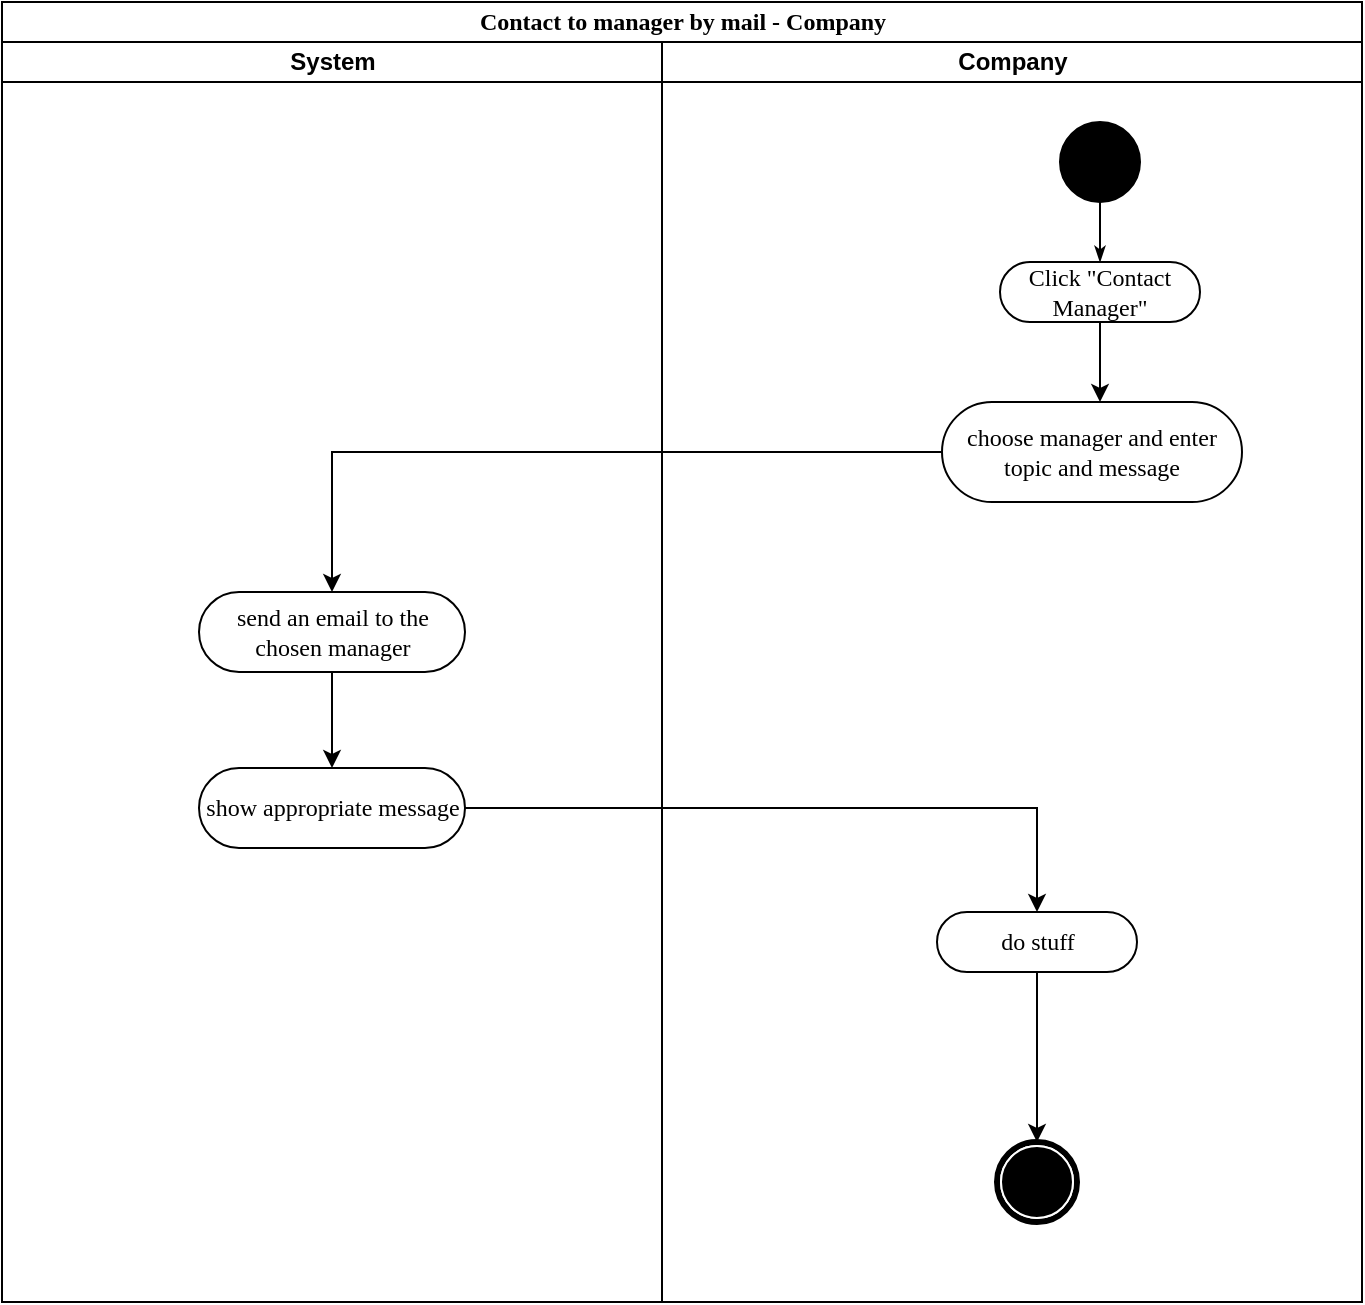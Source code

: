 <mxfile version="10.6.6" type="device"><diagram id="7nAYffAqB-xToMOoyVGd" name="Page-1"><mxGraphModel dx="1181" dy="575" grid="1" gridSize="10" guides="1" tooltips="1" connect="1" arrows="1" fold="1" page="1" pageScale="1" pageWidth="1169" pageHeight="827" math="0" shadow="0"><root><mxCell id="0"/><mxCell id="1" parent="0"/><mxCell id="jrV5g9tKmXIpxCekZfS_-1" value="Contact to manager by mail - Company" style="swimlane;html=1;childLayout=stackLayout;startSize=20;rounded=0;shadow=0;comic=0;labelBackgroundColor=none;strokeColor=#000000;strokeWidth=1;fillColor=#ffffff;fontFamily=Verdana;fontSize=12;fontColor=#000000;align=center;" parent="1" vertex="1"><mxGeometry x="91" y="30" width="680" height="650" as="geometry"/></mxCell><mxCell id="jrV5g9tKmXIpxCekZfS_-2" value="System" style="swimlane;html=1;startSize=20;" parent="jrV5g9tKmXIpxCekZfS_-1" vertex="1"><mxGeometry y="20" width="330" height="630" as="geometry"/></mxCell><mxCell id="jrV5g9tKmXIpxCekZfS_-7" value="send an email to the chosen manager" style="rounded=1;whiteSpace=wrap;html=1;shadow=0;comic=0;labelBackgroundColor=none;strokeColor=#000000;strokeWidth=1;fillColor=#ffffff;fontFamily=Verdana;fontSize=12;fontColor=#000000;align=center;arcSize=50;" parent="jrV5g9tKmXIpxCekZfS_-2" vertex="1"><mxGeometry x="98.5" y="275" width="133" height="40" as="geometry"/></mxCell><mxCell id="jrV5g9tKmXIpxCekZfS_-24" value="show appropriate message" style="rounded=1;whiteSpace=wrap;html=1;shadow=0;comic=0;labelBackgroundColor=none;strokeColor=#000000;strokeWidth=1;fillColor=#ffffff;fontFamily=Verdana;fontSize=12;fontColor=#000000;align=center;arcSize=50;" parent="jrV5g9tKmXIpxCekZfS_-2" vertex="1"><mxGeometry x="98.5" y="363" width="133" height="40" as="geometry"/></mxCell><mxCell id="jrV5g9tKmXIpxCekZfS_-25" style="edgeStyle=orthogonalEdgeStyle;rounded=0;orthogonalLoop=1;jettySize=auto;html=1;entryX=0.5;entryY=0;entryDx=0;entryDy=0;" parent="jrV5g9tKmXIpxCekZfS_-2" source="jrV5g9tKmXIpxCekZfS_-7" target="jrV5g9tKmXIpxCekZfS_-24" edge="1"><mxGeometry relative="1" as="geometry"/></mxCell><mxCell id="jrV5g9tKmXIpxCekZfS_-8" value="Company" style="swimlane;html=1;startSize=20;" parent="jrV5g9tKmXIpxCekZfS_-1" vertex="1"><mxGeometry x="330" y="20" width="350" height="630" as="geometry"/></mxCell><mxCell id="jrV5g9tKmXIpxCekZfS_-9" style="edgeStyle=orthogonalEdgeStyle;rounded=0;html=1;labelBackgroundColor=none;startArrow=none;startFill=0;startSize=5;endArrow=classicThin;endFill=1;endSize=5;jettySize=auto;orthogonalLoop=1;strokeColor=#000000;strokeWidth=1;fontFamily=Verdana;fontSize=12;fontColor=#000000;" parent="jrV5g9tKmXIpxCekZfS_-8" source="jrV5g9tKmXIpxCekZfS_-10" target="jrV5g9tKmXIpxCekZfS_-11" edge="1"><mxGeometry relative="1" as="geometry"/></mxCell><mxCell id="jrV5g9tKmXIpxCekZfS_-10" value="" style="ellipse;whiteSpace=wrap;html=1;rounded=0;shadow=0;comic=0;labelBackgroundColor=none;strokeColor=#000000;strokeWidth=1;fillColor=#000000;fontFamily=Verdana;fontSize=12;fontColor=#000000;align=center;" parent="jrV5g9tKmXIpxCekZfS_-8" vertex="1"><mxGeometry x="199" y="40" width="40" height="40" as="geometry"/></mxCell><mxCell id="jrV5g9tKmXIpxCekZfS_-11" value="Click &quot;Contact Manager&quot;" style="rounded=1;whiteSpace=wrap;html=1;shadow=0;comic=0;labelBackgroundColor=none;strokeColor=#000000;strokeWidth=1;fillColor=#ffffff;fontFamily=Verdana;fontSize=12;fontColor=#000000;align=center;arcSize=50;" parent="jrV5g9tKmXIpxCekZfS_-8" vertex="1"><mxGeometry x="169" y="110" width="100" height="30" as="geometry"/></mxCell><mxCell id="jrV5g9tKmXIpxCekZfS_-12" value="choose manager and enter topic and message" style="rounded=1;whiteSpace=wrap;html=1;shadow=0;comic=0;labelBackgroundColor=none;strokeColor=#000000;strokeWidth=1;fillColor=#ffffff;fontFamily=Verdana;fontSize=12;fontColor=#000000;align=center;arcSize=50;" parent="jrV5g9tKmXIpxCekZfS_-8" vertex="1"><mxGeometry x="140" y="180" width="150" height="50" as="geometry"/></mxCell><mxCell id="jrV5g9tKmXIpxCekZfS_-13" style="edgeStyle=orthogonalEdgeStyle;rounded=0;orthogonalLoop=1;jettySize=auto;html=1;entryX=0.5;entryY=0;entryDx=0;entryDy=0;" parent="jrV5g9tKmXIpxCekZfS_-8" source="jrV5g9tKmXIpxCekZfS_-14" target="jrV5g9tKmXIpxCekZfS_-15" edge="1"><mxGeometry relative="1" as="geometry"/></mxCell><mxCell id="jrV5g9tKmXIpxCekZfS_-14" value="do stuff" style="rounded=1;whiteSpace=wrap;html=1;shadow=0;comic=0;labelBackgroundColor=none;strokeColor=#000000;strokeWidth=1;fillColor=#ffffff;fontFamily=Verdana;fontSize=12;fontColor=#000000;align=center;arcSize=50;" parent="jrV5g9tKmXIpxCekZfS_-8" vertex="1"><mxGeometry x="137.5" y="435" width="100" height="30" as="geometry"/></mxCell><mxCell id="jrV5g9tKmXIpxCekZfS_-15" value="" style="shape=mxgraph.bpmn.shape;html=1;verticalLabelPosition=bottom;labelBackgroundColor=#ffffff;verticalAlign=top;perimeter=ellipsePerimeter;outline=end;symbol=terminate;rounded=0;shadow=0;comic=0;strokeColor=#000000;strokeWidth=1;fillColor=#ffffff;fontFamily=Verdana;fontSize=12;fontColor=#000000;align=center;" parent="jrV5g9tKmXIpxCekZfS_-8" vertex="1"><mxGeometry x="167.5" y="550" width="40" height="40" as="geometry"/></mxCell><mxCell id="jrV5g9tKmXIpxCekZfS_-16" style="edgeStyle=orthogonalEdgeStyle;rounded=0;orthogonalLoop=1;jettySize=auto;html=1;entryX=0.5;entryY=0;entryDx=0;entryDy=0;exitX=0;exitY=0.5;exitDx=0;exitDy=0;" parent="jrV5g9tKmXIpxCekZfS_-1" source="jrV5g9tKmXIpxCekZfS_-12" target="jrV5g9tKmXIpxCekZfS_-7" edge="1"><mxGeometry relative="1" as="geometry"><mxPoint x="163.529" y="250.176" as="targetPoint"/></mxGeometry></mxCell><mxCell id="jrV5g9tKmXIpxCekZfS_-26" style="edgeStyle=orthogonalEdgeStyle;rounded=0;orthogonalLoop=1;jettySize=auto;html=1;entryX=0.5;entryY=0;entryDx=0;entryDy=0;" parent="jrV5g9tKmXIpxCekZfS_-1" source="jrV5g9tKmXIpxCekZfS_-24" target="jrV5g9tKmXIpxCekZfS_-14" edge="1"><mxGeometry relative="1" as="geometry"/></mxCell><mxCell id="jrV5g9tKmXIpxCekZfS_-21" style="edgeStyle=orthogonalEdgeStyle;rounded=0;orthogonalLoop=1;jettySize=auto;html=1;" parent="1" source="jrV5g9tKmXIpxCekZfS_-11" edge="1"><mxGeometry relative="1" as="geometry"><mxPoint x="640" y="230" as="targetPoint"/></mxGeometry></mxCell></root></mxGraphModel></diagram></mxfile>